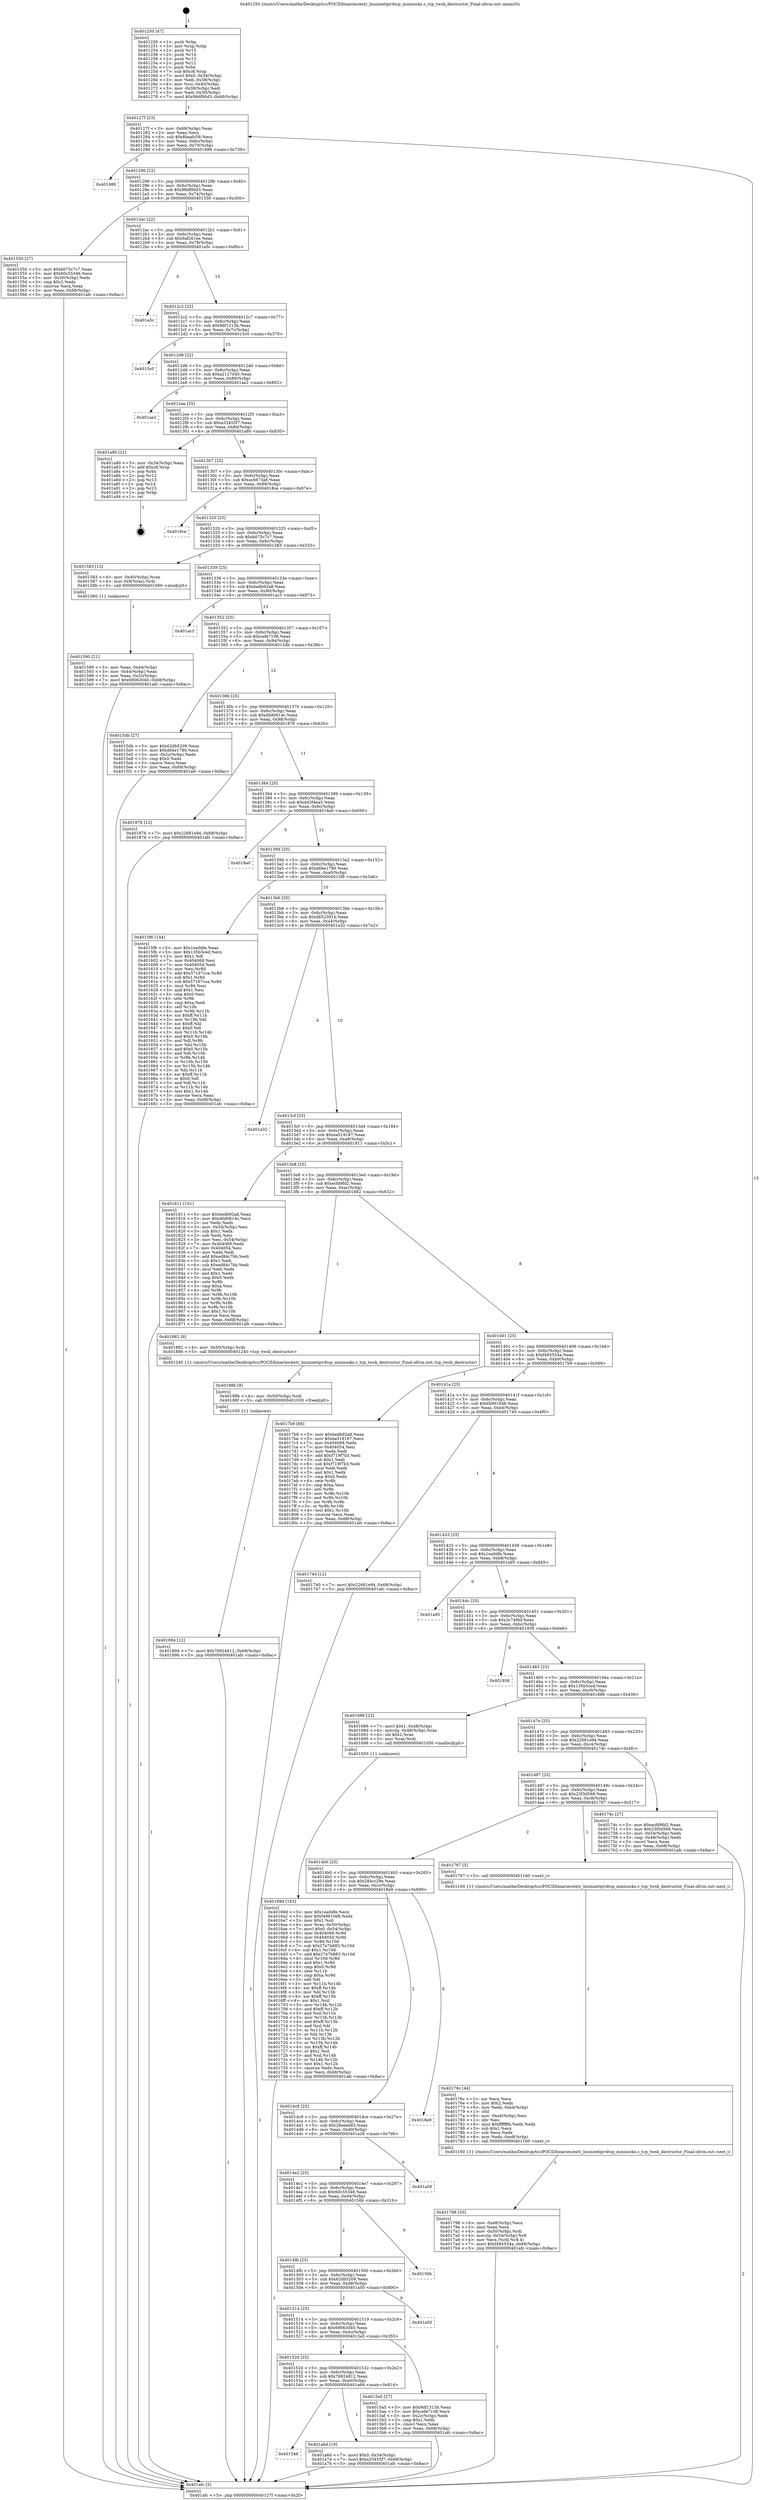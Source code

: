 digraph "0x401250" {
  label = "0x401250 (/mnt/c/Users/mathe/Desktop/tcc/POCII/binaries/extr_linuxnetipv4tcp_minisocks.c_tcp_twsk_destructor_Final-ollvm.out::main(0))"
  labelloc = "t"
  node[shape=record]

  Entry [label="",width=0.3,height=0.3,shape=circle,fillcolor=black,style=filled]
  "0x40127f" [label="{
     0x40127f [23]\l
     | [instrs]\l
     &nbsp;&nbsp;0x40127f \<+3\>: mov -0x68(%rbp),%eax\l
     &nbsp;&nbsp;0x401282 \<+2\>: mov %eax,%ecx\l
     &nbsp;&nbsp;0x401284 \<+6\>: sub $0x8baafc58,%ecx\l
     &nbsp;&nbsp;0x40128a \<+3\>: mov %eax,-0x6c(%rbp)\l
     &nbsp;&nbsp;0x40128d \<+3\>: mov %ecx,-0x70(%rbp)\l
     &nbsp;&nbsp;0x401290 \<+6\>: je 0000000000401989 \<main+0x739\>\l
  }"]
  "0x401989" [label="{
     0x401989\l
  }", style=dashed]
  "0x401296" [label="{
     0x401296 [22]\l
     | [instrs]\l
     &nbsp;&nbsp;0x401296 \<+5\>: jmp 000000000040129b \<main+0x4b\>\l
     &nbsp;&nbsp;0x40129b \<+3\>: mov -0x6c(%rbp),%eax\l
     &nbsp;&nbsp;0x40129e \<+5\>: sub $0x98df90d3,%eax\l
     &nbsp;&nbsp;0x4012a3 \<+3\>: mov %eax,-0x74(%rbp)\l
     &nbsp;&nbsp;0x4012a6 \<+6\>: je 0000000000401550 \<main+0x300\>\l
  }"]
  Exit [label="",width=0.3,height=0.3,shape=circle,fillcolor=black,style=filled,peripheries=2]
  "0x401550" [label="{
     0x401550 [27]\l
     | [instrs]\l
     &nbsp;&nbsp;0x401550 \<+5\>: mov $0xb075c7c7,%eax\l
     &nbsp;&nbsp;0x401555 \<+5\>: mov $0x60c55346,%ecx\l
     &nbsp;&nbsp;0x40155a \<+3\>: mov -0x30(%rbp),%edx\l
     &nbsp;&nbsp;0x40155d \<+3\>: cmp $0x2,%edx\l
     &nbsp;&nbsp;0x401560 \<+3\>: cmovne %ecx,%eax\l
     &nbsp;&nbsp;0x401563 \<+3\>: mov %eax,-0x68(%rbp)\l
     &nbsp;&nbsp;0x401566 \<+5\>: jmp 0000000000401afc \<main+0x8ac\>\l
  }"]
  "0x4012ac" [label="{
     0x4012ac [22]\l
     | [instrs]\l
     &nbsp;&nbsp;0x4012ac \<+5\>: jmp 00000000004012b1 \<main+0x61\>\l
     &nbsp;&nbsp;0x4012b1 \<+3\>: mov -0x6c(%rbp),%eax\l
     &nbsp;&nbsp;0x4012b4 \<+5\>: sub $0x9af261ee,%eax\l
     &nbsp;&nbsp;0x4012b9 \<+3\>: mov %eax,-0x78(%rbp)\l
     &nbsp;&nbsp;0x4012bc \<+6\>: je 0000000000401a5c \<main+0x80c\>\l
  }"]
  "0x401afc" [label="{
     0x401afc [5]\l
     | [instrs]\l
     &nbsp;&nbsp;0x401afc \<+5\>: jmp 000000000040127f \<main+0x2f\>\l
  }"]
  "0x401250" [label="{
     0x401250 [47]\l
     | [instrs]\l
     &nbsp;&nbsp;0x401250 \<+1\>: push %rbp\l
     &nbsp;&nbsp;0x401251 \<+3\>: mov %rsp,%rbp\l
     &nbsp;&nbsp;0x401254 \<+2\>: push %r15\l
     &nbsp;&nbsp;0x401256 \<+2\>: push %r14\l
     &nbsp;&nbsp;0x401258 \<+2\>: push %r13\l
     &nbsp;&nbsp;0x40125a \<+2\>: push %r12\l
     &nbsp;&nbsp;0x40125c \<+1\>: push %rbx\l
     &nbsp;&nbsp;0x40125d \<+7\>: sub $0xc8,%rsp\l
     &nbsp;&nbsp;0x401264 \<+7\>: movl $0x0,-0x34(%rbp)\l
     &nbsp;&nbsp;0x40126b \<+3\>: mov %edi,-0x38(%rbp)\l
     &nbsp;&nbsp;0x40126e \<+4\>: mov %rsi,-0x40(%rbp)\l
     &nbsp;&nbsp;0x401272 \<+3\>: mov -0x38(%rbp),%edi\l
     &nbsp;&nbsp;0x401275 \<+3\>: mov %edi,-0x30(%rbp)\l
     &nbsp;&nbsp;0x401278 \<+7\>: movl $0x98df90d3,-0x68(%rbp)\l
  }"]
  "0x401546" [label="{
     0x401546\l
  }", style=dashed]
  "0x401a5c" [label="{
     0x401a5c\l
  }", style=dashed]
  "0x4012c2" [label="{
     0x4012c2 [22]\l
     | [instrs]\l
     &nbsp;&nbsp;0x4012c2 \<+5\>: jmp 00000000004012c7 \<main+0x77\>\l
     &nbsp;&nbsp;0x4012c7 \<+3\>: mov -0x6c(%rbp),%eax\l
     &nbsp;&nbsp;0x4012ca \<+5\>: sub $0x9df1313b,%eax\l
     &nbsp;&nbsp;0x4012cf \<+3\>: mov %eax,-0x7c(%rbp)\l
     &nbsp;&nbsp;0x4012d2 \<+6\>: je 00000000004015c0 \<main+0x370\>\l
  }"]
  "0x401a6d" [label="{
     0x401a6d [19]\l
     | [instrs]\l
     &nbsp;&nbsp;0x401a6d \<+7\>: movl $0x0,-0x34(%rbp)\l
     &nbsp;&nbsp;0x401a74 \<+7\>: movl $0xa33455f7,-0x68(%rbp)\l
     &nbsp;&nbsp;0x401a7b \<+5\>: jmp 0000000000401afc \<main+0x8ac\>\l
  }"]
  "0x4015c0" [label="{
     0x4015c0\l
  }", style=dashed]
  "0x4012d8" [label="{
     0x4012d8 [22]\l
     | [instrs]\l
     &nbsp;&nbsp;0x4012d8 \<+5\>: jmp 00000000004012dd \<main+0x8d\>\l
     &nbsp;&nbsp;0x4012dd \<+3\>: mov -0x6c(%rbp),%eax\l
     &nbsp;&nbsp;0x4012e0 \<+5\>: sub $0xa2127d40,%eax\l
     &nbsp;&nbsp;0x4012e5 \<+3\>: mov %eax,-0x80(%rbp)\l
     &nbsp;&nbsp;0x4012e8 \<+6\>: je 0000000000401ae2 \<main+0x892\>\l
  }"]
  "0x401894" [label="{
     0x401894 [12]\l
     | [instrs]\l
     &nbsp;&nbsp;0x401894 \<+7\>: movl $0x76924812,-0x68(%rbp)\l
     &nbsp;&nbsp;0x40189b \<+5\>: jmp 0000000000401afc \<main+0x8ac\>\l
  }"]
  "0x401ae2" [label="{
     0x401ae2\l
  }", style=dashed]
  "0x4012ee" [label="{
     0x4012ee [25]\l
     | [instrs]\l
     &nbsp;&nbsp;0x4012ee \<+5\>: jmp 00000000004012f3 \<main+0xa3\>\l
     &nbsp;&nbsp;0x4012f3 \<+3\>: mov -0x6c(%rbp),%eax\l
     &nbsp;&nbsp;0x4012f6 \<+5\>: sub $0xa33455f7,%eax\l
     &nbsp;&nbsp;0x4012fb \<+6\>: mov %eax,-0x84(%rbp)\l
     &nbsp;&nbsp;0x401301 \<+6\>: je 0000000000401a80 \<main+0x830\>\l
  }"]
  "0x40188b" [label="{
     0x40188b [9]\l
     | [instrs]\l
     &nbsp;&nbsp;0x40188b \<+4\>: mov -0x50(%rbp),%rdi\l
     &nbsp;&nbsp;0x40188f \<+5\>: call 0000000000401030 \<free@plt\>\l
     | [calls]\l
     &nbsp;&nbsp;0x401030 \{1\} (unknown)\l
  }"]
  "0x401a80" [label="{
     0x401a80 [21]\l
     | [instrs]\l
     &nbsp;&nbsp;0x401a80 \<+3\>: mov -0x34(%rbp),%eax\l
     &nbsp;&nbsp;0x401a83 \<+7\>: add $0xc8,%rsp\l
     &nbsp;&nbsp;0x401a8a \<+1\>: pop %rbx\l
     &nbsp;&nbsp;0x401a8b \<+2\>: pop %r12\l
     &nbsp;&nbsp;0x401a8d \<+2\>: pop %r13\l
     &nbsp;&nbsp;0x401a8f \<+2\>: pop %r14\l
     &nbsp;&nbsp;0x401a91 \<+2\>: pop %r15\l
     &nbsp;&nbsp;0x401a93 \<+1\>: pop %rbp\l
     &nbsp;&nbsp;0x401a94 \<+1\>: ret\l
  }"]
  "0x401307" [label="{
     0x401307 [25]\l
     | [instrs]\l
     &nbsp;&nbsp;0x401307 \<+5\>: jmp 000000000040130c \<main+0xbc\>\l
     &nbsp;&nbsp;0x40130c \<+3\>: mov -0x6c(%rbp),%eax\l
     &nbsp;&nbsp;0x40130f \<+5\>: sub $0xac6673a6,%eax\l
     &nbsp;&nbsp;0x401314 \<+6\>: mov %eax,-0x88(%rbp)\l
     &nbsp;&nbsp;0x40131a \<+6\>: je 00000000004018ce \<main+0x67e\>\l
  }"]
  "0x401798" [label="{
     0x401798 [33]\l
     | [instrs]\l
     &nbsp;&nbsp;0x401798 \<+6\>: mov -0xe8(%rbp),%ecx\l
     &nbsp;&nbsp;0x40179e \<+3\>: imul %eax,%ecx\l
     &nbsp;&nbsp;0x4017a1 \<+4\>: mov -0x50(%rbp),%rdi\l
     &nbsp;&nbsp;0x4017a5 \<+4\>: movslq -0x54(%rbp),%r8\l
     &nbsp;&nbsp;0x4017a9 \<+4\>: mov %ecx,(%rdi,%r8,4)\l
     &nbsp;&nbsp;0x4017ad \<+7\>: movl $0xf485554a,-0x68(%rbp)\l
     &nbsp;&nbsp;0x4017b4 \<+5\>: jmp 0000000000401afc \<main+0x8ac\>\l
  }"]
  "0x4018ce" [label="{
     0x4018ce\l
  }", style=dashed]
  "0x401320" [label="{
     0x401320 [25]\l
     | [instrs]\l
     &nbsp;&nbsp;0x401320 \<+5\>: jmp 0000000000401325 \<main+0xd5\>\l
     &nbsp;&nbsp;0x401325 \<+3\>: mov -0x6c(%rbp),%eax\l
     &nbsp;&nbsp;0x401328 \<+5\>: sub $0xb075c7c7,%eax\l
     &nbsp;&nbsp;0x40132d \<+6\>: mov %eax,-0x8c(%rbp)\l
     &nbsp;&nbsp;0x401333 \<+6\>: je 0000000000401583 \<main+0x333\>\l
  }"]
  "0x40176c" [label="{
     0x40176c [44]\l
     | [instrs]\l
     &nbsp;&nbsp;0x40176c \<+2\>: xor %ecx,%ecx\l
     &nbsp;&nbsp;0x40176e \<+5\>: mov $0x2,%edx\l
     &nbsp;&nbsp;0x401773 \<+6\>: mov %edx,-0xe4(%rbp)\l
     &nbsp;&nbsp;0x401779 \<+1\>: cltd\l
     &nbsp;&nbsp;0x40177a \<+6\>: mov -0xe4(%rbp),%esi\l
     &nbsp;&nbsp;0x401780 \<+2\>: idiv %esi\l
     &nbsp;&nbsp;0x401782 \<+6\>: imul $0xfffffffe,%edx,%edx\l
     &nbsp;&nbsp;0x401788 \<+3\>: sub $0x1,%ecx\l
     &nbsp;&nbsp;0x40178b \<+2\>: sub %ecx,%edx\l
     &nbsp;&nbsp;0x40178d \<+6\>: mov %edx,-0xe8(%rbp)\l
     &nbsp;&nbsp;0x401793 \<+5\>: call 0000000000401160 \<next_i\>\l
     | [calls]\l
     &nbsp;&nbsp;0x401160 \{1\} (/mnt/c/Users/mathe/Desktop/tcc/POCII/binaries/extr_linuxnetipv4tcp_minisocks.c_tcp_twsk_destructor_Final-ollvm.out::next_i)\l
  }"]
  "0x401583" [label="{
     0x401583 [13]\l
     | [instrs]\l
     &nbsp;&nbsp;0x401583 \<+4\>: mov -0x40(%rbp),%rax\l
     &nbsp;&nbsp;0x401587 \<+4\>: mov 0x8(%rax),%rdi\l
     &nbsp;&nbsp;0x40158b \<+5\>: call 0000000000401060 \<atoi@plt\>\l
     | [calls]\l
     &nbsp;&nbsp;0x401060 \{1\} (unknown)\l
  }"]
  "0x401339" [label="{
     0x401339 [25]\l
     | [instrs]\l
     &nbsp;&nbsp;0x401339 \<+5\>: jmp 000000000040133e \<main+0xee\>\l
     &nbsp;&nbsp;0x40133e \<+3\>: mov -0x6c(%rbp),%eax\l
     &nbsp;&nbsp;0x401341 \<+5\>: sub $0xbedb92a8,%eax\l
     &nbsp;&nbsp;0x401346 \<+6\>: mov %eax,-0x90(%rbp)\l
     &nbsp;&nbsp;0x40134c \<+6\>: je 0000000000401ac3 \<main+0x873\>\l
  }"]
  "0x401590" [label="{
     0x401590 [21]\l
     | [instrs]\l
     &nbsp;&nbsp;0x401590 \<+3\>: mov %eax,-0x44(%rbp)\l
     &nbsp;&nbsp;0x401593 \<+3\>: mov -0x44(%rbp),%eax\l
     &nbsp;&nbsp;0x401596 \<+3\>: mov %eax,-0x2c(%rbp)\l
     &nbsp;&nbsp;0x401599 \<+7\>: movl $0x69063040,-0x68(%rbp)\l
     &nbsp;&nbsp;0x4015a0 \<+5\>: jmp 0000000000401afc \<main+0x8ac\>\l
  }"]
  "0x40169d" [label="{
     0x40169d [163]\l
     | [instrs]\l
     &nbsp;&nbsp;0x40169d \<+5\>: mov $0x1ea0dfe,%ecx\l
     &nbsp;&nbsp;0x4016a2 \<+5\>: mov $0xf49910d8,%edx\l
     &nbsp;&nbsp;0x4016a7 \<+3\>: mov $0x1,%sil\l
     &nbsp;&nbsp;0x4016aa \<+4\>: mov %rax,-0x50(%rbp)\l
     &nbsp;&nbsp;0x4016ae \<+7\>: movl $0x0,-0x54(%rbp)\l
     &nbsp;&nbsp;0x4016b5 \<+8\>: mov 0x404068,%r8d\l
     &nbsp;&nbsp;0x4016bd \<+8\>: mov 0x404054,%r9d\l
     &nbsp;&nbsp;0x4016c5 \<+3\>: mov %r8d,%r10d\l
     &nbsp;&nbsp;0x4016c8 \<+7\>: sub $0x27e7b883,%r10d\l
     &nbsp;&nbsp;0x4016cf \<+4\>: sub $0x1,%r10d\l
     &nbsp;&nbsp;0x4016d3 \<+7\>: add $0x27e7b883,%r10d\l
     &nbsp;&nbsp;0x4016da \<+4\>: imul %r10d,%r8d\l
     &nbsp;&nbsp;0x4016de \<+4\>: and $0x1,%r8d\l
     &nbsp;&nbsp;0x4016e2 \<+4\>: cmp $0x0,%r8d\l
     &nbsp;&nbsp;0x4016e6 \<+4\>: sete %r11b\l
     &nbsp;&nbsp;0x4016ea \<+4\>: cmp $0xa,%r9d\l
     &nbsp;&nbsp;0x4016ee \<+3\>: setl %bl\l
     &nbsp;&nbsp;0x4016f1 \<+3\>: mov %r11b,%r14b\l
     &nbsp;&nbsp;0x4016f4 \<+4\>: xor $0xff,%r14b\l
     &nbsp;&nbsp;0x4016f8 \<+3\>: mov %bl,%r15b\l
     &nbsp;&nbsp;0x4016fb \<+4\>: xor $0xff,%r15b\l
     &nbsp;&nbsp;0x4016ff \<+4\>: xor $0x1,%sil\l
     &nbsp;&nbsp;0x401703 \<+3\>: mov %r14b,%r12b\l
     &nbsp;&nbsp;0x401706 \<+4\>: and $0xff,%r12b\l
     &nbsp;&nbsp;0x40170a \<+3\>: and %sil,%r11b\l
     &nbsp;&nbsp;0x40170d \<+3\>: mov %r15b,%r13b\l
     &nbsp;&nbsp;0x401710 \<+4\>: and $0xff,%r13b\l
     &nbsp;&nbsp;0x401714 \<+3\>: and %sil,%bl\l
     &nbsp;&nbsp;0x401717 \<+3\>: or %r11b,%r12b\l
     &nbsp;&nbsp;0x40171a \<+3\>: or %bl,%r13b\l
     &nbsp;&nbsp;0x40171d \<+3\>: xor %r13b,%r12b\l
     &nbsp;&nbsp;0x401720 \<+3\>: or %r15b,%r14b\l
     &nbsp;&nbsp;0x401723 \<+4\>: xor $0xff,%r14b\l
     &nbsp;&nbsp;0x401727 \<+4\>: or $0x1,%sil\l
     &nbsp;&nbsp;0x40172b \<+3\>: and %sil,%r14b\l
     &nbsp;&nbsp;0x40172e \<+3\>: or %r14b,%r12b\l
     &nbsp;&nbsp;0x401731 \<+4\>: test $0x1,%r12b\l
     &nbsp;&nbsp;0x401735 \<+3\>: cmovne %edx,%ecx\l
     &nbsp;&nbsp;0x401738 \<+3\>: mov %ecx,-0x68(%rbp)\l
     &nbsp;&nbsp;0x40173b \<+5\>: jmp 0000000000401afc \<main+0x8ac\>\l
  }"]
  "0x401ac3" [label="{
     0x401ac3\l
  }", style=dashed]
  "0x401352" [label="{
     0x401352 [25]\l
     | [instrs]\l
     &nbsp;&nbsp;0x401352 \<+5\>: jmp 0000000000401357 \<main+0x107\>\l
     &nbsp;&nbsp;0x401357 \<+3\>: mov -0x6c(%rbp),%eax\l
     &nbsp;&nbsp;0x40135a \<+5\>: sub $0xcefe7108,%eax\l
     &nbsp;&nbsp;0x40135f \<+6\>: mov %eax,-0x94(%rbp)\l
     &nbsp;&nbsp;0x401365 \<+6\>: je 00000000004015db \<main+0x38b\>\l
  }"]
  "0x40152d" [label="{
     0x40152d [25]\l
     | [instrs]\l
     &nbsp;&nbsp;0x40152d \<+5\>: jmp 0000000000401532 \<main+0x2e2\>\l
     &nbsp;&nbsp;0x401532 \<+3\>: mov -0x6c(%rbp),%eax\l
     &nbsp;&nbsp;0x401535 \<+5\>: sub $0x76924812,%eax\l
     &nbsp;&nbsp;0x40153a \<+6\>: mov %eax,-0xe0(%rbp)\l
     &nbsp;&nbsp;0x401540 \<+6\>: je 0000000000401a6d \<main+0x81d\>\l
  }"]
  "0x4015db" [label="{
     0x4015db [27]\l
     | [instrs]\l
     &nbsp;&nbsp;0x4015db \<+5\>: mov $0x62db5209,%eax\l
     &nbsp;&nbsp;0x4015e0 \<+5\>: mov $0xd6be1780,%ecx\l
     &nbsp;&nbsp;0x4015e5 \<+3\>: mov -0x2c(%rbp),%edx\l
     &nbsp;&nbsp;0x4015e8 \<+3\>: cmp $0x0,%edx\l
     &nbsp;&nbsp;0x4015eb \<+3\>: cmove %ecx,%eax\l
     &nbsp;&nbsp;0x4015ee \<+3\>: mov %eax,-0x68(%rbp)\l
     &nbsp;&nbsp;0x4015f1 \<+5\>: jmp 0000000000401afc \<main+0x8ac\>\l
  }"]
  "0x40136b" [label="{
     0x40136b [25]\l
     | [instrs]\l
     &nbsp;&nbsp;0x40136b \<+5\>: jmp 0000000000401370 \<main+0x120\>\l
     &nbsp;&nbsp;0x401370 \<+3\>: mov -0x6c(%rbp),%eax\l
     &nbsp;&nbsp;0x401373 \<+5\>: sub $0xd0d0614c,%eax\l
     &nbsp;&nbsp;0x401378 \<+6\>: mov %eax,-0x98(%rbp)\l
     &nbsp;&nbsp;0x40137e \<+6\>: je 0000000000401876 \<main+0x626\>\l
  }"]
  "0x4015a5" [label="{
     0x4015a5 [27]\l
     | [instrs]\l
     &nbsp;&nbsp;0x4015a5 \<+5\>: mov $0x9df1313b,%eax\l
     &nbsp;&nbsp;0x4015aa \<+5\>: mov $0xcefe7108,%ecx\l
     &nbsp;&nbsp;0x4015af \<+3\>: mov -0x2c(%rbp),%edx\l
     &nbsp;&nbsp;0x4015b2 \<+3\>: cmp $0x1,%edx\l
     &nbsp;&nbsp;0x4015b5 \<+3\>: cmovl %ecx,%eax\l
     &nbsp;&nbsp;0x4015b8 \<+3\>: mov %eax,-0x68(%rbp)\l
     &nbsp;&nbsp;0x4015bb \<+5\>: jmp 0000000000401afc \<main+0x8ac\>\l
  }"]
  "0x401876" [label="{
     0x401876 [12]\l
     | [instrs]\l
     &nbsp;&nbsp;0x401876 \<+7\>: movl $0x22681e94,-0x68(%rbp)\l
     &nbsp;&nbsp;0x40187d \<+5\>: jmp 0000000000401afc \<main+0x8ac\>\l
  }"]
  "0x401384" [label="{
     0x401384 [25]\l
     | [instrs]\l
     &nbsp;&nbsp;0x401384 \<+5\>: jmp 0000000000401389 \<main+0x139\>\l
     &nbsp;&nbsp;0x401389 \<+3\>: mov -0x6c(%rbp),%eax\l
     &nbsp;&nbsp;0x40138c \<+5\>: sub $0xd43f4ea5,%eax\l
     &nbsp;&nbsp;0x401391 \<+6\>: mov %eax,-0x9c(%rbp)\l
     &nbsp;&nbsp;0x401397 \<+6\>: je 00000000004018a0 \<main+0x650\>\l
  }"]
  "0x401514" [label="{
     0x401514 [25]\l
     | [instrs]\l
     &nbsp;&nbsp;0x401514 \<+5\>: jmp 0000000000401519 \<main+0x2c9\>\l
     &nbsp;&nbsp;0x401519 \<+3\>: mov -0x6c(%rbp),%eax\l
     &nbsp;&nbsp;0x40151c \<+5\>: sub $0x69063040,%eax\l
     &nbsp;&nbsp;0x401521 \<+6\>: mov %eax,-0xdc(%rbp)\l
     &nbsp;&nbsp;0x401527 \<+6\>: je 00000000004015a5 \<main+0x355\>\l
  }"]
  "0x4018a0" [label="{
     0x4018a0\l
  }", style=dashed]
  "0x40139d" [label="{
     0x40139d [25]\l
     | [instrs]\l
     &nbsp;&nbsp;0x40139d \<+5\>: jmp 00000000004013a2 \<main+0x152\>\l
     &nbsp;&nbsp;0x4013a2 \<+3\>: mov -0x6c(%rbp),%eax\l
     &nbsp;&nbsp;0x4013a5 \<+5\>: sub $0xd6be1780,%eax\l
     &nbsp;&nbsp;0x4013aa \<+6\>: mov %eax,-0xa0(%rbp)\l
     &nbsp;&nbsp;0x4013b0 \<+6\>: je 00000000004015f6 \<main+0x3a6\>\l
  }"]
  "0x401a50" [label="{
     0x401a50\l
  }", style=dashed]
  "0x4015f6" [label="{
     0x4015f6 [144]\l
     | [instrs]\l
     &nbsp;&nbsp;0x4015f6 \<+5\>: mov $0x1ea0dfe,%eax\l
     &nbsp;&nbsp;0x4015fb \<+5\>: mov $0x135b5ced,%ecx\l
     &nbsp;&nbsp;0x401600 \<+2\>: mov $0x1,%dl\l
     &nbsp;&nbsp;0x401602 \<+7\>: mov 0x404068,%esi\l
     &nbsp;&nbsp;0x401609 \<+7\>: mov 0x404054,%edi\l
     &nbsp;&nbsp;0x401610 \<+3\>: mov %esi,%r8d\l
     &nbsp;&nbsp;0x401613 \<+7\>: add $0x57167cca,%r8d\l
     &nbsp;&nbsp;0x40161a \<+4\>: sub $0x1,%r8d\l
     &nbsp;&nbsp;0x40161e \<+7\>: sub $0x57167cca,%r8d\l
     &nbsp;&nbsp;0x401625 \<+4\>: imul %r8d,%esi\l
     &nbsp;&nbsp;0x401629 \<+3\>: and $0x1,%esi\l
     &nbsp;&nbsp;0x40162c \<+3\>: cmp $0x0,%esi\l
     &nbsp;&nbsp;0x40162f \<+4\>: sete %r9b\l
     &nbsp;&nbsp;0x401633 \<+3\>: cmp $0xa,%edi\l
     &nbsp;&nbsp;0x401636 \<+4\>: setl %r10b\l
     &nbsp;&nbsp;0x40163a \<+3\>: mov %r9b,%r11b\l
     &nbsp;&nbsp;0x40163d \<+4\>: xor $0xff,%r11b\l
     &nbsp;&nbsp;0x401641 \<+3\>: mov %r10b,%bl\l
     &nbsp;&nbsp;0x401644 \<+3\>: xor $0xff,%bl\l
     &nbsp;&nbsp;0x401647 \<+3\>: xor $0x0,%dl\l
     &nbsp;&nbsp;0x40164a \<+3\>: mov %r11b,%r14b\l
     &nbsp;&nbsp;0x40164d \<+4\>: and $0x0,%r14b\l
     &nbsp;&nbsp;0x401651 \<+3\>: and %dl,%r9b\l
     &nbsp;&nbsp;0x401654 \<+3\>: mov %bl,%r15b\l
     &nbsp;&nbsp;0x401657 \<+4\>: and $0x0,%r15b\l
     &nbsp;&nbsp;0x40165b \<+3\>: and %dl,%r10b\l
     &nbsp;&nbsp;0x40165e \<+3\>: or %r9b,%r14b\l
     &nbsp;&nbsp;0x401661 \<+3\>: or %r10b,%r15b\l
     &nbsp;&nbsp;0x401664 \<+3\>: xor %r15b,%r14b\l
     &nbsp;&nbsp;0x401667 \<+3\>: or %bl,%r11b\l
     &nbsp;&nbsp;0x40166a \<+4\>: xor $0xff,%r11b\l
     &nbsp;&nbsp;0x40166e \<+3\>: or $0x0,%dl\l
     &nbsp;&nbsp;0x401671 \<+3\>: and %dl,%r11b\l
     &nbsp;&nbsp;0x401674 \<+3\>: or %r11b,%r14b\l
     &nbsp;&nbsp;0x401677 \<+4\>: test $0x1,%r14b\l
     &nbsp;&nbsp;0x40167b \<+3\>: cmovne %ecx,%eax\l
     &nbsp;&nbsp;0x40167e \<+3\>: mov %eax,-0x68(%rbp)\l
     &nbsp;&nbsp;0x401681 \<+5\>: jmp 0000000000401afc \<main+0x8ac\>\l
  }"]
  "0x4013b6" [label="{
     0x4013b6 [25]\l
     | [instrs]\l
     &nbsp;&nbsp;0x4013b6 \<+5\>: jmp 00000000004013bb \<main+0x16b\>\l
     &nbsp;&nbsp;0x4013bb \<+3\>: mov -0x6c(%rbp),%eax\l
     &nbsp;&nbsp;0x4013be \<+5\>: sub $0xdb52391b,%eax\l
     &nbsp;&nbsp;0x4013c3 \<+6\>: mov %eax,-0xa4(%rbp)\l
     &nbsp;&nbsp;0x4013c9 \<+6\>: je 0000000000401a32 \<main+0x7e2\>\l
  }"]
  "0x4014fb" [label="{
     0x4014fb [25]\l
     | [instrs]\l
     &nbsp;&nbsp;0x4014fb \<+5\>: jmp 0000000000401500 \<main+0x2b0\>\l
     &nbsp;&nbsp;0x401500 \<+3\>: mov -0x6c(%rbp),%eax\l
     &nbsp;&nbsp;0x401503 \<+5\>: sub $0x62db5209,%eax\l
     &nbsp;&nbsp;0x401508 \<+6\>: mov %eax,-0xd8(%rbp)\l
     &nbsp;&nbsp;0x40150e \<+6\>: je 0000000000401a50 \<main+0x800\>\l
  }"]
  "0x401a32" [label="{
     0x401a32\l
  }", style=dashed]
  "0x4013cf" [label="{
     0x4013cf [25]\l
     | [instrs]\l
     &nbsp;&nbsp;0x4013cf \<+5\>: jmp 00000000004013d4 \<main+0x184\>\l
     &nbsp;&nbsp;0x4013d4 \<+3\>: mov -0x6c(%rbp),%eax\l
     &nbsp;&nbsp;0x4013d7 \<+5\>: sub $0xea519187,%eax\l
     &nbsp;&nbsp;0x4013dc \<+6\>: mov %eax,-0xa8(%rbp)\l
     &nbsp;&nbsp;0x4013e2 \<+6\>: je 0000000000401811 \<main+0x5c1\>\l
  }"]
  "0x40156b" [label="{
     0x40156b\l
  }", style=dashed]
  "0x401811" [label="{
     0x401811 [101]\l
     | [instrs]\l
     &nbsp;&nbsp;0x401811 \<+5\>: mov $0xbedb92a8,%eax\l
     &nbsp;&nbsp;0x401816 \<+5\>: mov $0xd0d0614c,%ecx\l
     &nbsp;&nbsp;0x40181b \<+2\>: xor %edx,%edx\l
     &nbsp;&nbsp;0x40181d \<+3\>: mov -0x54(%rbp),%esi\l
     &nbsp;&nbsp;0x401820 \<+3\>: sub $0x1,%edx\l
     &nbsp;&nbsp;0x401823 \<+2\>: sub %edx,%esi\l
     &nbsp;&nbsp;0x401825 \<+3\>: mov %esi,-0x54(%rbp)\l
     &nbsp;&nbsp;0x401828 \<+7\>: mov 0x404068,%edx\l
     &nbsp;&nbsp;0x40182f \<+7\>: mov 0x404054,%esi\l
     &nbsp;&nbsp;0x401836 \<+2\>: mov %edx,%edi\l
     &nbsp;&nbsp;0x401838 \<+6\>: add $0xed84c7bb,%edi\l
     &nbsp;&nbsp;0x40183e \<+3\>: sub $0x1,%edi\l
     &nbsp;&nbsp;0x401841 \<+6\>: sub $0xed84c7bb,%edi\l
     &nbsp;&nbsp;0x401847 \<+3\>: imul %edi,%edx\l
     &nbsp;&nbsp;0x40184a \<+3\>: and $0x1,%edx\l
     &nbsp;&nbsp;0x40184d \<+3\>: cmp $0x0,%edx\l
     &nbsp;&nbsp;0x401850 \<+4\>: sete %r8b\l
     &nbsp;&nbsp;0x401854 \<+3\>: cmp $0xa,%esi\l
     &nbsp;&nbsp;0x401857 \<+4\>: setl %r9b\l
     &nbsp;&nbsp;0x40185b \<+3\>: mov %r8b,%r10b\l
     &nbsp;&nbsp;0x40185e \<+3\>: and %r9b,%r10b\l
     &nbsp;&nbsp;0x401861 \<+3\>: xor %r9b,%r8b\l
     &nbsp;&nbsp;0x401864 \<+3\>: or %r8b,%r10b\l
     &nbsp;&nbsp;0x401867 \<+4\>: test $0x1,%r10b\l
     &nbsp;&nbsp;0x40186b \<+3\>: cmovne %ecx,%eax\l
     &nbsp;&nbsp;0x40186e \<+3\>: mov %eax,-0x68(%rbp)\l
     &nbsp;&nbsp;0x401871 \<+5\>: jmp 0000000000401afc \<main+0x8ac\>\l
  }"]
  "0x4013e8" [label="{
     0x4013e8 [25]\l
     | [instrs]\l
     &nbsp;&nbsp;0x4013e8 \<+5\>: jmp 00000000004013ed \<main+0x19d\>\l
     &nbsp;&nbsp;0x4013ed \<+3\>: mov -0x6c(%rbp),%eax\l
     &nbsp;&nbsp;0x4013f0 \<+5\>: sub $0xecfd9fd2,%eax\l
     &nbsp;&nbsp;0x4013f5 \<+6\>: mov %eax,-0xac(%rbp)\l
     &nbsp;&nbsp;0x4013fb \<+6\>: je 0000000000401882 \<main+0x632\>\l
  }"]
  "0x4014e2" [label="{
     0x4014e2 [25]\l
     | [instrs]\l
     &nbsp;&nbsp;0x4014e2 \<+5\>: jmp 00000000004014e7 \<main+0x297\>\l
     &nbsp;&nbsp;0x4014e7 \<+3\>: mov -0x6c(%rbp),%eax\l
     &nbsp;&nbsp;0x4014ea \<+5\>: sub $0x60c55346,%eax\l
     &nbsp;&nbsp;0x4014ef \<+6\>: mov %eax,-0xd4(%rbp)\l
     &nbsp;&nbsp;0x4014f5 \<+6\>: je 000000000040156b \<main+0x31b\>\l
  }"]
  "0x401882" [label="{
     0x401882 [9]\l
     | [instrs]\l
     &nbsp;&nbsp;0x401882 \<+4\>: mov -0x50(%rbp),%rdi\l
     &nbsp;&nbsp;0x401886 \<+5\>: call 0000000000401240 \<tcp_twsk_destructor\>\l
     | [calls]\l
     &nbsp;&nbsp;0x401240 \{1\} (/mnt/c/Users/mathe/Desktop/tcc/POCII/binaries/extr_linuxnetipv4tcp_minisocks.c_tcp_twsk_destructor_Final-ollvm.out::tcp_twsk_destructor)\l
  }"]
  "0x401401" [label="{
     0x401401 [25]\l
     | [instrs]\l
     &nbsp;&nbsp;0x401401 \<+5\>: jmp 0000000000401406 \<main+0x1b6\>\l
     &nbsp;&nbsp;0x401406 \<+3\>: mov -0x6c(%rbp),%eax\l
     &nbsp;&nbsp;0x401409 \<+5\>: sub $0xf485554a,%eax\l
     &nbsp;&nbsp;0x40140e \<+6\>: mov %eax,-0xb0(%rbp)\l
     &nbsp;&nbsp;0x401414 \<+6\>: je 00000000004017b9 \<main+0x569\>\l
  }"]
  "0x401a26" [label="{
     0x401a26\l
  }", style=dashed]
  "0x4017b9" [label="{
     0x4017b9 [88]\l
     | [instrs]\l
     &nbsp;&nbsp;0x4017b9 \<+5\>: mov $0xbedb92a8,%eax\l
     &nbsp;&nbsp;0x4017be \<+5\>: mov $0xea519187,%ecx\l
     &nbsp;&nbsp;0x4017c3 \<+7\>: mov 0x404068,%edx\l
     &nbsp;&nbsp;0x4017ca \<+7\>: mov 0x404054,%esi\l
     &nbsp;&nbsp;0x4017d1 \<+2\>: mov %edx,%edi\l
     &nbsp;&nbsp;0x4017d3 \<+6\>: add $0xf719f7b3,%edi\l
     &nbsp;&nbsp;0x4017d9 \<+3\>: sub $0x1,%edi\l
     &nbsp;&nbsp;0x4017dc \<+6\>: sub $0xf719f7b3,%edi\l
     &nbsp;&nbsp;0x4017e2 \<+3\>: imul %edi,%edx\l
     &nbsp;&nbsp;0x4017e5 \<+3\>: and $0x1,%edx\l
     &nbsp;&nbsp;0x4017e8 \<+3\>: cmp $0x0,%edx\l
     &nbsp;&nbsp;0x4017eb \<+4\>: sete %r8b\l
     &nbsp;&nbsp;0x4017ef \<+3\>: cmp $0xa,%esi\l
     &nbsp;&nbsp;0x4017f2 \<+4\>: setl %r9b\l
     &nbsp;&nbsp;0x4017f6 \<+3\>: mov %r8b,%r10b\l
     &nbsp;&nbsp;0x4017f9 \<+3\>: and %r9b,%r10b\l
     &nbsp;&nbsp;0x4017fc \<+3\>: xor %r9b,%r8b\l
     &nbsp;&nbsp;0x4017ff \<+3\>: or %r8b,%r10b\l
     &nbsp;&nbsp;0x401802 \<+4\>: test $0x1,%r10b\l
     &nbsp;&nbsp;0x401806 \<+3\>: cmovne %ecx,%eax\l
     &nbsp;&nbsp;0x401809 \<+3\>: mov %eax,-0x68(%rbp)\l
     &nbsp;&nbsp;0x40180c \<+5\>: jmp 0000000000401afc \<main+0x8ac\>\l
  }"]
  "0x40141a" [label="{
     0x40141a [25]\l
     | [instrs]\l
     &nbsp;&nbsp;0x40141a \<+5\>: jmp 000000000040141f \<main+0x1cf\>\l
     &nbsp;&nbsp;0x40141f \<+3\>: mov -0x6c(%rbp),%eax\l
     &nbsp;&nbsp;0x401422 \<+5\>: sub $0xf49910d8,%eax\l
     &nbsp;&nbsp;0x401427 \<+6\>: mov %eax,-0xb4(%rbp)\l
     &nbsp;&nbsp;0x40142d \<+6\>: je 0000000000401740 \<main+0x4f0\>\l
  }"]
  "0x4014c9" [label="{
     0x4014c9 [25]\l
     | [instrs]\l
     &nbsp;&nbsp;0x4014c9 \<+5\>: jmp 00000000004014ce \<main+0x27e\>\l
     &nbsp;&nbsp;0x4014ce \<+3\>: mov -0x6c(%rbp),%eax\l
     &nbsp;&nbsp;0x4014d1 \<+5\>: sub $0x28eeeb83,%eax\l
     &nbsp;&nbsp;0x4014d6 \<+6\>: mov %eax,-0xd0(%rbp)\l
     &nbsp;&nbsp;0x4014dc \<+6\>: je 0000000000401a26 \<main+0x7d6\>\l
  }"]
  "0x401740" [label="{
     0x401740 [12]\l
     | [instrs]\l
     &nbsp;&nbsp;0x401740 \<+7\>: movl $0x22681e94,-0x68(%rbp)\l
     &nbsp;&nbsp;0x401747 \<+5\>: jmp 0000000000401afc \<main+0x8ac\>\l
  }"]
  "0x401433" [label="{
     0x401433 [25]\l
     | [instrs]\l
     &nbsp;&nbsp;0x401433 \<+5\>: jmp 0000000000401438 \<main+0x1e8\>\l
     &nbsp;&nbsp;0x401438 \<+3\>: mov -0x6c(%rbp),%eax\l
     &nbsp;&nbsp;0x40143b \<+5\>: sub $0x1ea0dfe,%eax\l
     &nbsp;&nbsp;0x401440 \<+6\>: mov %eax,-0xb8(%rbp)\l
     &nbsp;&nbsp;0x401446 \<+6\>: je 0000000000401a95 \<main+0x845\>\l
  }"]
  "0x4018e9" [label="{
     0x4018e9\l
  }", style=dashed]
  "0x401a95" [label="{
     0x401a95\l
  }", style=dashed]
  "0x40144c" [label="{
     0x40144c [25]\l
     | [instrs]\l
     &nbsp;&nbsp;0x40144c \<+5\>: jmp 0000000000401451 \<main+0x201\>\l
     &nbsp;&nbsp;0x401451 \<+3\>: mov -0x6c(%rbp),%eax\l
     &nbsp;&nbsp;0x401454 \<+5\>: sub $0x3c749bf,%eax\l
     &nbsp;&nbsp;0x401459 \<+6\>: mov %eax,-0xbc(%rbp)\l
     &nbsp;&nbsp;0x40145f \<+6\>: je 0000000000401936 \<main+0x6e6\>\l
  }"]
  "0x4014b0" [label="{
     0x4014b0 [25]\l
     | [instrs]\l
     &nbsp;&nbsp;0x4014b0 \<+5\>: jmp 00000000004014b5 \<main+0x265\>\l
     &nbsp;&nbsp;0x4014b5 \<+3\>: mov -0x6c(%rbp),%eax\l
     &nbsp;&nbsp;0x4014b8 \<+5\>: sub $0x284cc29e,%eax\l
     &nbsp;&nbsp;0x4014bd \<+6\>: mov %eax,-0xcc(%rbp)\l
     &nbsp;&nbsp;0x4014c3 \<+6\>: je 00000000004018e9 \<main+0x699\>\l
  }"]
  "0x401936" [label="{
     0x401936\l
  }", style=dashed]
  "0x401465" [label="{
     0x401465 [25]\l
     | [instrs]\l
     &nbsp;&nbsp;0x401465 \<+5\>: jmp 000000000040146a \<main+0x21a\>\l
     &nbsp;&nbsp;0x40146a \<+3\>: mov -0x6c(%rbp),%eax\l
     &nbsp;&nbsp;0x40146d \<+5\>: sub $0x135b5ced,%eax\l
     &nbsp;&nbsp;0x401472 \<+6\>: mov %eax,-0xc0(%rbp)\l
     &nbsp;&nbsp;0x401478 \<+6\>: je 0000000000401686 \<main+0x436\>\l
  }"]
  "0x401767" [label="{
     0x401767 [5]\l
     | [instrs]\l
     &nbsp;&nbsp;0x401767 \<+5\>: call 0000000000401160 \<next_i\>\l
     | [calls]\l
     &nbsp;&nbsp;0x401160 \{1\} (/mnt/c/Users/mathe/Desktop/tcc/POCII/binaries/extr_linuxnetipv4tcp_minisocks.c_tcp_twsk_destructor_Final-ollvm.out::next_i)\l
  }"]
  "0x401686" [label="{
     0x401686 [23]\l
     | [instrs]\l
     &nbsp;&nbsp;0x401686 \<+7\>: movl $0x1,-0x48(%rbp)\l
     &nbsp;&nbsp;0x40168d \<+4\>: movslq -0x48(%rbp),%rax\l
     &nbsp;&nbsp;0x401691 \<+4\>: shl $0x2,%rax\l
     &nbsp;&nbsp;0x401695 \<+3\>: mov %rax,%rdi\l
     &nbsp;&nbsp;0x401698 \<+5\>: call 0000000000401050 \<malloc@plt\>\l
     | [calls]\l
     &nbsp;&nbsp;0x401050 \{1\} (unknown)\l
  }"]
  "0x40147e" [label="{
     0x40147e [25]\l
     | [instrs]\l
     &nbsp;&nbsp;0x40147e \<+5\>: jmp 0000000000401483 \<main+0x233\>\l
     &nbsp;&nbsp;0x401483 \<+3\>: mov -0x6c(%rbp),%eax\l
     &nbsp;&nbsp;0x401486 \<+5\>: sub $0x22681e94,%eax\l
     &nbsp;&nbsp;0x40148b \<+6\>: mov %eax,-0xc4(%rbp)\l
     &nbsp;&nbsp;0x401491 \<+6\>: je 000000000040174c \<main+0x4fc\>\l
  }"]
  "0x401497" [label="{
     0x401497 [25]\l
     | [instrs]\l
     &nbsp;&nbsp;0x401497 \<+5\>: jmp 000000000040149c \<main+0x24c\>\l
     &nbsp;&nbsp;0x40149c \<+3\>: mov -0x6c(%rbp),%eax\l
     &nbsp;&nbsp;0x40149f \<+5\>: sub $0x23f3d568,%eax\l
     &nbsp;&nbsp;0x4014a4 \<+6\>: mov %eax,-0xc8(%rbp)\l
     &nbsp;&nbsp;0x4014aa \<+6\>: je 0000000000401767 \<main+0x517\>\l
  }"]
  "0x40174c" [label="{
     0x40174c [27]\l
     | [instrs]\l
     &nbsp;&nbsp;0x40174c \<+5\>: mov $0xecfd9fd2,%eax\l
     &nbsp;&nbsp;0x401751 \<+5\>: mov $0x23f3d568,%ecx\l
     &nbsp;&nbsp;0x401756 \<+3\>: mov -0x54(%rbp),%edx\l
     &nbsp;&nbsp;0x401759 \<+3\>: cmp -0x48(%rbp),%edx\l
     &nbsp;&nbsp;0x40175c \<+3\>: cmovl %ecx,%eax\l
     &nbsp;&nbsp;0x40175f \<+3\>: mov %eax,-0x68(%rbp)\l
     &nbsp;&nbsp;0x401762 \<+5\>: jmp 0000000000401afc \<main+0x8ac\>\l
  }"]
  Entry -> "0x401250" [label=" 1"]
  "0x40127f" -> "0x401989" [label=" 0"]
  "0x40127f" -> "0x401296" [label=" 16"]
  "0x401a80" -> Exit [label=" 1"]
  "0x401296" -> "0x401550" [label=" 1"]
  "0x401296" -> "0x4012ac" [label=" 15"]
  "0x401550" -> "0x401afc" [label=" 1"]
  "0x401250" -> "0x40127f" [label=" 1"]
  "0x401afc" -> "0x40127f" [label=" 15"]
  "0x401a6d" -> "0x401afc" [label=" 1"]
  "0x4012ac" -> "0x401a5c" [label=" 0"]
  "0x4012ac" -> "0x4012c2" [label=" 15"]
  "0x40152d" -> "0x401546" [label=" 0"]
  "0x4012c2" -> "0x4015c0" [label=" 0"]
  "0x4012c2" -> "0x4012d8" [label=" 15"]
  "0x40152d" -> "0x401a6d" [label=" 1"]
  "0x4012d8" -> "0x401ae2" [label=" 0"]
  "0x4012d8" -> "0x4012ee" [label=" 15"]
  "0x401894" -> "0x401afc" [label=" 1"]
  "0x4012ee" -> "0x401a80" [label=" 1"]
  "0x4012ee" -> "0x401307" [label=" 14"]
  "0x40188b" -> "0x401894" [label=" 1"]
  "0x401307" -> "0x4018ce" [label=" 0"]
  "0x401307" -> "0x401320" [label=" 14"]
  "0x401882" -> "0x40188b" [label=" 1"]
  "0x401320" -> "0x401583" [label=" 1"]
  "0x401320" -> "0x401339" [label=" 13"]
  "0x401583" -> "0x401590" [label=" 1"]
  "0x401590" -> "0x401afc" [label=" 1"]
  "0x401876" -> "0x401afc" [label=" 1"]
  "0x401339" -> "0x401ac3" [label=" 0"]
  "0x401339" -> "0x401352" [label=" 13"]
  "0x401811" -> "0x401afc" [label=" 1"]
  "0x401352" -> "0x4015db" [label=" 1"]
  "0x401352" -> "0x40136b" [label=" 12"]
  "0x4017b9" -> "0x401afc" [label=" 1"]
  "0x40136b" -> "0x401876" [label=" 1"]
  "0x40136b" -> "0x401384" [label=" 11"]
  "0x401798" -> "0x401afc" [label=" 1"]
  "0x401384" -> "0x4018a0" [label=" 0"]
  "0x401384" -> "0x40139d" [label=" 11"]
  "0x401767" -> "0x40176c" [label=" 1"]
  "0x40139d" -> "0x4015f6" [label=" 1"]
  "0x40139d" -> "0x4013b6" [label=" 10"]
  "0x40174c" -> "0x401afc" [label=" 2"]
  "0x4013b6" -> "0x401a32" [label=" 0"]
  "0x4013b6" -> "0x4013cf" [label=" 10"]
  "0x40169d" -> "0x401afc" [label=" 1"]
  "0x4013cf" -> "0x401811" [label=" 1"]
  "0x4013cf" -> "0x4013e8" [label=" 9"]
  "0x401686" -> "0x40169d" [label=" 1"]
  "0x4013e8" -> "0x401882" [label=" 1"]
  "0x4013e8" -> "0x401401" [label=" 8"]
  "0x4015db" -> "0x401afc" [label=" 1"]
  "0x401401" -> "0x4017b9" [label=" 1"]
  "0x401401" -> "0x40141a" [label=" 7"]
  "0x4015a5" -> "0x401afc" [label=" 1"]
  "0x40141a" -> "0x401740" [label=" 1"]
  "0x40141a" -> "0x401433" [label=" 6"]
  "0x401514" -> "0x4015a5" [label=" 1"]
  "0x401433" -> "0x401a95" [label=" 0"]
  "0x401433" -> "0x40144c" [label=" 6"]
  "0x40176c" -> "0x401798" [label=" 1"]
  "0x40144c" -> "0x401936" [label=" 0"]
  "0x40144c" -> "0x401465" [label=" 6"]
  "0x4014fb" -> "0x401a50" [label=" 0"]
  "0x401465" -> "0x401686" [label=" 1"]
  "0x401465" -> "0x40147e" [label=" 5"]
  "0x401740" -> "0x401afc" [label=" 1"]
  "0x40147e" -> "0x40174c" [label=" 2"]
  "0x40147e" -> "0x401497" [label=" 3"]
  "0x4014e2" -> "0x4014fb" [label=" 2"]
  "0x401497" -> "0x401767" [label=" 1"]
  "0x401497" -> "0x4014b0" [label=" 2"]
  "0x4014fb" -> "0x401514" [label=" 2"]
  "0x4014b0" -> "0x4018e9" [label=" 0"]
  "0x4014b0" -> "0x4014c9" [label=" 2"]
  "0x401514" -> "0x40152d" [label=" 1"]
  "0x4014c9" -> "0x401a26" [label=" 0"]
  "0x4014c9" -> "0x4014e2" [label=" 2"]
  "0x4015f6" -> "0x401afc" [label=" 1"]
  "0x4014e2" -> "0x40156b" [label=" 0"]
}
